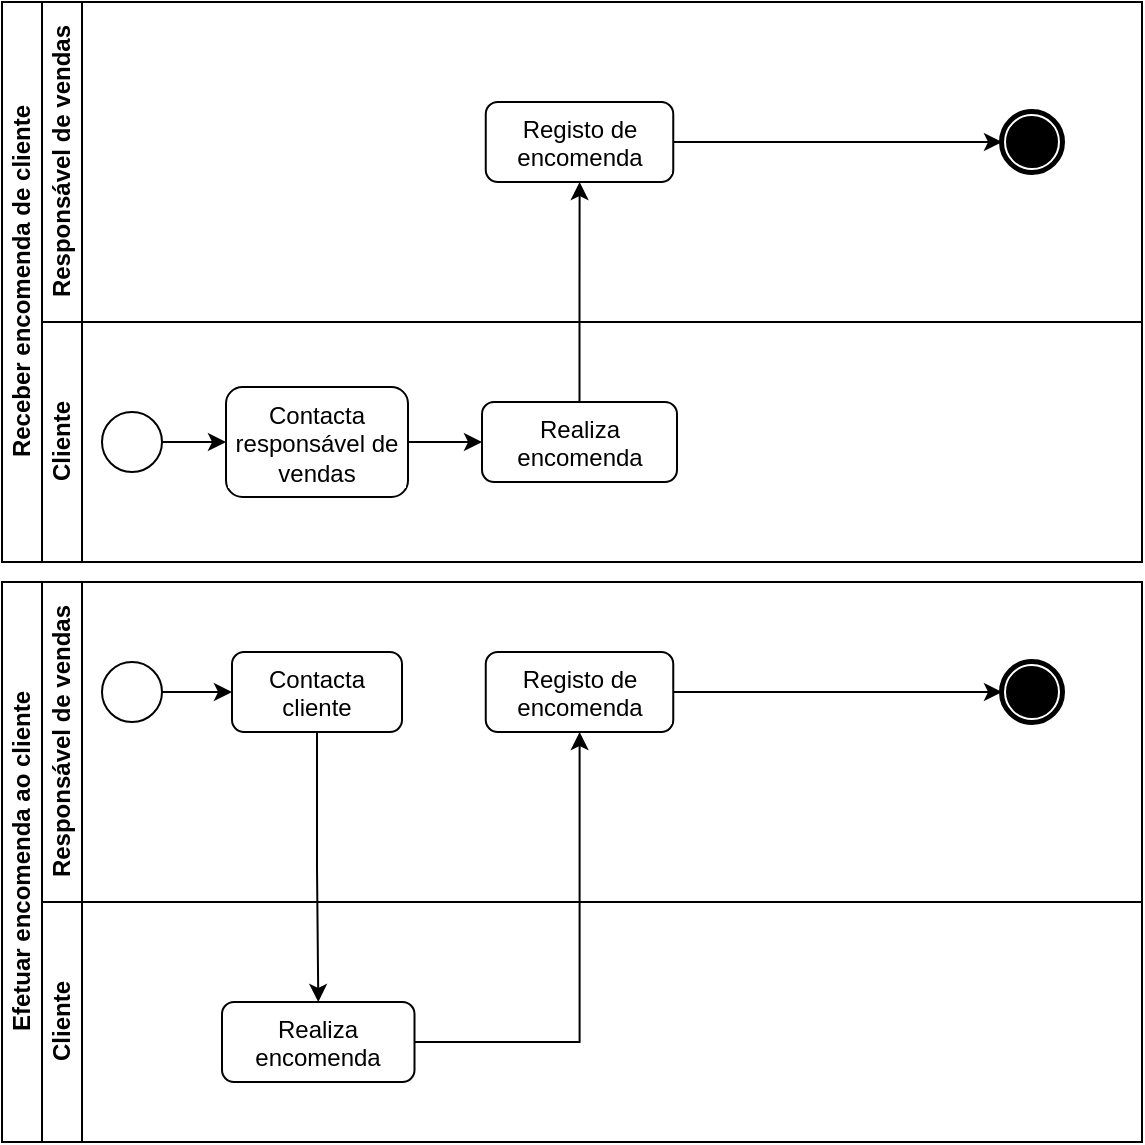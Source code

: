 <mxfile version="20.6.1" type="device" pages="4"><diagram id="prtHgNgQTEPvFCAcTncT" name="Encomenda"><mxGraphModel dx="989" dy="863" grid="0" gridSize="10" guides="1" tooltips="1" connect="1" arrows="1" fold="1" page="1" pageScale="1" pageWidth="827" pageHeight="1169" math="0" shadow="0"><root><mxCell id="0"/><mxCell id="1" parent="0"/><mxCell id="dNxyNK7c78bLwvsdeMH5-19" value="Receber encomenda de cliente" style="swimlane;html=1;childLayout=stackLayout;resizeParent=1;resizeParentMax=0;horizontal=0;startSize=20;horizontalStack=0;" parent="1" vertex="1"><mxGeometry x="120" y="10" width="570" height="280" as="geometry"/></mxCell><mxCell id="dNxyNK7c78bLwvsdeMH5-27" value="" style="edgeStyle=orthogonalEdgeStyle;rounded=0;orthogonalLoop=1;jettySize=auto;html=1;dashed=1;endArrow=none;endFill=0;" parent="dNxyNK7c78bLwvsdeMH5-19" edge="1"><mxGeometry relative="1" as="geometry"><mxPoint x="180" y="90" as="sourcePoint"/><mxPoint x="180" y="90" as="targetPoint"/></mxGeometry></mxCell><mxCell id="dNxyNK7c78bLwvsdeMH5-35" style="edgeStyle=orthogonalEdgeStyle;rounded=0;orthogonalLoop=1;jettySize=auto;html=1;endArrow=classic;endFill=1;" parent="dNxyNK7c78bLwvsdeMH5-19" edge="1"><mxGeometry relative="1" as="geometry"><mxPoint x="300" y="140" as="targetPoint"/></mxGeometry></mxCell><mxCell id="dNxyNK7c78bLwvsdeMH5-38" style="edgeStyle=orthogonalEdgeStyle;rounded=0;orthogonalLoop=1;jettySize=auto;html=1;endArrow=classic;endFill=1;" parent="dNxyNK7c78bLwvsdeMH5-19" edge="1"><mxGeometry relative="1" as="geometry"><Array as="points"><mxPoint x="180" y="220"/><mxPoint x="400" y="220"/></Array><mxPoint x="180" y="90" as="sourcePoint"/></mxGeometry></mxCell><mxCell id="dNxyNK7c78bLwvsdeMH5-21" value="Responsável de vendas" style="swimlane;html=1;startSize=20;horizontal=0;" parent="dNxyNK7c78bLwvsdeMH5-19" vertex="1"><mxGeometry x="20" width="550" height="160" as="geometry"/></mxCell><mxCell id="dNxyNK7c78bLwvsdeMH5-29" value="" style="edgeStyle=orthogonalEdgeStyle;rounded=0;orthogonalLoop=1;jettySize=auto;html=1;endArrow=classic;endFill=1;" parent="dNxyNK7c78bLwvsdeMH5-21" edge="1"><mxGeometry relative="1" as="geometry"><mxPoint x="200" y="60" as="sourcePoint"/></mxGeometry></mxCell><mxCell id="QPkbypkFBV1OJrJZy_Nn-9" style="edgeStyle=orthogonalEdgeStyle;rounded=0;orthogonalLoop=1;jettySize=auto;html=1;" parent="dNxyNK7c78bLwvsdeMH5-21" source="jQcSZtoG0VQCKGa-GyTK-9" target="QPkbypkFBV1OJrJZy_Nn-8" edge="1"><mxGeometry relative="1" as="geometry"/></mxCell><mxCell id="jQcSZtoG0VQCKGa-GyTK-9" value="Registo de encomenda" style="rounded=1;whiteSpace=wrap;html=1;verticalAlign=top;labelBackgroundColor=#ffffff;" parent="dNxyNK7c78bLwvsdeMH5-21" vertex="1"><mxGeometry x="221.88" y="50" width="93.75" height="40" as="geometry"/></mxCell><mxCell id="QPkbypkFBV1OJrJZy_Nn-8" value="" style="points=[[0.145,0.145,0],[0.5,0,0],[0.855,0.145,0],[1,0.5,0],[0.855,0.855,0],[0.5,1,0],[0.145,0.855,0],[0,0.5,0]];shape=mxgraph.bpmn.event;html=1;verticalLabelPosition=bottom;labelBackgroundColor=#ffffff;verticalAlign=top;align=center;perimeter=ellipsePerimeter;outlineConnect=0;aspect=fixed;outline=end;symbol=terminate;" parent="dNxyNK7c78bLwvsdeMH5-21" vertex="1"><mxGeometry x="480" y="55" width="30" height="30" as="geometry"/></mxCell><mxCell id="dNxyNK7c78bLwvsdeMH5-22" value="Cliente" style="swimlane;html=1;startSize=20;horizontal=0;" parent="dNxyNK7c78bLwvsdeMH5-19" vertex="1"><mxGeometry x="20" y="160" width="550" height="120" as="geometry"><mxRectangle x="20" y="160" width="550" height="26" as="alternateBounds"/></mxGeometry></mxCell><mxCell id="dNxyNK7c78bLwvsdeMH5-37" value="" style="edgeStyle=orthogonalEdgeStyle;rounded=0;orthogonalLoop=1;jettySize=auto;html=1;endArrow=classic;endFill=1;" parent="dNxyNK7c78bLwvsdeMH5-22" edge="1"><mxGeometry relative="1" as="geometry"><mxPoint x="320" y="50" as="sourcePoint"/></mxGeometry></mxCell><mxCell id="jQcSZtoG0VQCKGa-GyTK-16" value="" style="edgeStyle=orthogonalEdgeStyle;rounded=0;orthogonalLoop=1;jettySize=auto;html=1;" parent="dNxyNK7c78bLwvsdeMH5-22" source="jQcSZtoG0VQCKGa-GyTK-14" target="jQcSZtoG0VQCKGa-GyTK-15" edge="1"><mxGeometry relative="1" as="geometry"/></mxCell><mxCell id="jQcSZtoG0VQCKGa-GyTK-14" value="" style="points=[[0.145,0.145,0],[0.5,0,0],[0.855,0.145,0],[1,0.5,0],[0.855,0.855,0],[0.5,1,0],[0.145,0.855,0],[0,0.5,0]];shape=mxgraph.bpmn.event;html=1;verticalLabelPosition=bottom;labelBackgroundColor=#ffffff;verticalAlign=top;align=center;perimeter=ellipsePerimeter;outlineConnect=0;aspect=fixed;outline=standard;symbol=general;" parent="dNxyNK7c78bLwvsdeMH5-22" vertex="1"><mxGeometry x="30" y="45" width="30" height="30" as="geometry"/></mxCell><mxCell id="jQcSZtoG0VQCKGa-GyTK-15" value="Contacta responsável de vendas" style="rounded=1;whiteSpace=wrap;html=1;verticalAlign=top;labelBackgroundColor=#ffffff;" parent="dNxyNK7c78bLwvsdeMH5-22" vertex="1"><mxGeometry x="92" y="32.5" width="91" height="55" as="geometry"/></mxCell><mxCell id="QPkbypkFBV1OJrJZy_Nn-2" value="Realiza&lt;br&gt;encomenda" style="whiteSpace=wrap;html=1;verticalAlign=top;rounded=1;labelBackgroundColor=#ffffff;" parent="dNxyNK7c78bLwvsdeMH5-22" vertex="1"><mxGeometry x="220" y="40" width="97.5" height="40" as="geometry"/></mxCell><mxCell id="QPkbypkFBV1OJrJZy_Nn-3" value="" style="edgeStyle=orthogonalEdgeStyle;rounded=0;orthogonalLoop=1;jettySize=auto;html=1;" parent="dNxyNK7c78bLwvsdeMH5-22" source="jQcSZtoG0VQCKGa-GyTK-15" target="QPkbypkFBV1OJrJZy_Nn-2" edge="1"><mxGeometry relative="1" as="geometry"/></mxCell><mxCell id="QPkbypkFBV1OJrJZy_Nn-5" style="edgeStyle=orthogonalEdgeStyle;rounded=0;orthogonalLoop=1;jettySize=auto;html=1;" parent="dNxyNK7c78bLwvsdeMH5-19" source="QPkbypkFBV1OJrJZy_Nn-2" target="jQcSZtoG0VQCKGa-GyTK-9" edge="1"><mxGeometry relative="1" as="geometry"/></mxCell><mxCell id="QPkbypkFBV1OJrJZy_Nn-10" value="Efetuar encomenda ao cliente" style="swimlane;html=1;childLayout=stackLayout;resizeParent=1;resizeParentMax=0;horizontal=0;startSize=20;horizontalStack=0;" parent="1" vertex="1"><mxGeometry x="120" y="300" width="570" height="280" as="geometry"/></mxCell><mxCell id="QPkbypkFBV1OJrJZy_Nn-11" value="" style="edgeStyle=orthogonalEdgeStyle;rounded=0;orthogonalLoop=1;jettySize=auto;html=1;dashed=1;endArrow=none;endFill=0;" parent="QPkbypkFBV1OJrJZy_Nn-10" edge="1"><mxGeometry relative="1" as="geometry"><mxPoint x="180" y="90" as="sourcePoint"/><mxPoint x="180" y="90" as="targetPoint"/></mxGeometry></mxCell><mxCell id="QPkbypkFBV1OJrJZy_Nn-12" style="edgeStyle=orthogonalEdgeStyle;rounded=0;orthogonalLoop=1;jettySize=auto;html=1;endArrow=classic;endFill=1;" parent="QPkbypkFBV1OJrJZy_Nn-10" edge="1"><mxGeometry relative="1" as="geometry"><mxPoint x="300" y="140" as="targetPoint"/></mxGeometry></mxCell><mxCell id="QPkbypkFBV1OJrJZy_Nn-13" style="edgeStyle=orthogonalEdgeStyle;rounded=0;orthogonalLoop=1;jettySize=auto;html=1;endArrow=classic;endFill=1;" parent="QPkbypkFBV1OJrJZy_Nn-10" edge="1"><mxGeometry relative="1" as="geometry"><Array as="points"><mxPoint x="180" y="220"/><mxPoint x="400" y="220"/></Array><mxPoint x="180" y="90" as="sourcePoint"/></mxGeometry></mxCell><mxCell id="QPkbypkFBV1OJrJZy_Nn-14" value="Responsável de vendas" style="swimlane;html=1;startSize=20;horizontal=0;" parent="QPkbypkFBV1OJrJZy_Nn-10" vertex="1"><mxGeometry x="20" width="550" height="160" as="geometry"/></mxCell><mxCell id="QPkbypkFBV1OJrJZy_Nn-15" value="" style="edgeStyle=orthogonalEdgeStyle;rounded=0;orthogonalLoop=1;jettySize=auto;html=1;endArrow=classic;endFill=1;" parent="QPkbypkFBV1OJrJZy_Nn-14" edge="1"><mxGeometry relative="1" as="geometry"><mxPoint x="200" y="60" as="sourcePoint"/></mxGeometry></mxCell><mxCell id="QPkbypkFBV1OJrJZy_Nn-16" style="edgeStyle=orthogonalEdgeStyle;rounded=0;orthogonalLoop=1;jettySize=auto;html=1;" parent="QPkbypkFBV1OJrJZy_Nn-14" source="QPkbypkFBV1OJrJZy_Nn-17" target="QPkbypkFBV1OJrJZy_Nn-18" edge="1"><mxGeometry relative="1" as="geometry"/></mxCell><mxCell id="QPkbypkFBV1OJrJZy_Nn-17" value="Registo de encomenda" style="rounded=1;whiteSpace=wrap;html=1;verticalAlign=top;labelBackgroundColor=#ffffff;" parent="QPkbypkFBV1OJrJZy_Nn-14" vertex="1"><mxGeometry x="221.88" y="35" width="93.75" height="40" as="geometry"/></mxCell><mxCell id="QPkbypkFBV1OJrJZy_Nn-18" value="" style="points=[[0.145,0.145,0],[0.5,0,0],[0.855,0.145,0],[1,0.5,0],[0.855,0.855,0],[0.5,1,0],[0.145,0.855,0],[0,0.5,0]];shape=mxgraph.bpmn.event;html=1;verticalLabelPosition=bottom;labelBackgroundColor=#ffffff;verticalAlign=top;align=center;perimeter=ellipsePerimeter;outlineConnect=0;aspect=fixed;outline=end;symbol=terminate;" parent="QPkbypkFBV1OJrJZy_Nn-14" vertex="1"><mxGeometry x="480" y="40" width="30" height="30" as="geometry"/></mxCell><mxCell id="QPkbypkFBV1OJrJZy_Nn-22" value="" style="points=[[0.145,0.145,0],[0.5,0,0],[0.855,0.145,0],[1,0.5,0],[0.855,0.855,0],[0.5,1,0],[0.145,0.855,0],[0,0.5,0]];shape=mxgraph.bpmn.event;html=1;verticalLabelPosition=bottom;labelBackgroundColor=#ffffff;verticalAlign=top;align=center;perimeter=ellipsePerimeter;outlineConnect=0;aspect=fixed;outline=standard;symbol=general;" parent="QPkbypkFBV1OJrJZy_Nn-14" vertex="1"><mxGeometry x="30" y="40" width="30" height="30" as="geometry"/></mxCell><mxCell id="QPkbypkFBV1OJrJZy_Nn-23" value="Contacta cliente" style="rounded=1;whiteSpace=wrap;html=1;verticalAlign=top;labelBackgroundColor=#ffffff;" parent="QPkbypkFBV1OJrJZy_Nn-14" vertex="1"><mxGeometry x="95" y="35" width="85" height="40" as="geometry"/></mxCell><mxCell id="QPkbypkFBV1OJrJZy_Nn-21" value="" style="edgeStyle=orthogonalEdgeStyle;rounded=0;orthogonalLoop=1;jettySize=auto;html=1;" parent="QPkbypkFBV1OJrJZy_Nn-14" source="QPkbypkFBV1OJrJZy_Nn-22" target="QPkbypkFBV1OJrJZy_Nn-23" edge="1"><mxGeometry relative="1" as="geometry"/></mxCell><mxCell id="QPkbypkFBV1OJrJZy_Nn-19" value="Cliente" style="swimlane;html=1;startSize=20;horizontal=0;" parent="QPkbypkFBV1OJrJZy_Nn-10" vertex="1"><mxGeometry x="20" y="160" width="550" height="120" as="geometry"/></mxCell><mxCell id="QPkbypkFBV1OJrJZy_Nn-20" value="" style="edgeStyle=orthogonalEdgeStyle;rounded=0;orthogonalLoop=1;jettySize=auto;html=1;endArrow=classic;endFill=1;" parent="QPkbypkFBV1OJrJZy_Nn-19" edge="1"><mxGeometry relative="1" as="geometry"><mxPoint x="320" y="50" as="sourcePoint"/></mxGeometry></mxCell><mxCell id="QPkbypkFBV1OJrJZy_Nn-24" value="Realiza&lt;br&gt;encomenda" style="whiteSpace=wrap;html=1;verticalAlign=top;rounded=1;labelBackgroundColor=#ffffff;" parent="QPkbypkFBV1OJrJZy_Nn-19" vertex="1"><mxGeometry x="90" y="50" width="96.25" height="40" as="geometry"/></mxCell><mxCell id="QPkbypkFBV1OJrJZy_Nn-26" style="edgeStyle=orthogonalEdgeStyle;rounded=0;orthogonalLoop=1;jettySize=auto;html=1;" parent="QPkbypkFBV1OJrJZy_Nn-10" source="QPkbypkFBV1OJrJZy_Nn-24" target="QPkbypkFBV1OJrJZy_Nn-17" edge="1"><mxGeometry relative="1" as="geometry"/></mxCell><mxCell id="QPkbypkFBV1OJrJZy_Nn-25" value="" style="edgeStyle=orthogonalEdgeStyle;rounded=0;orthogonalLoop=1;jettySize=auto;html=1;" parent="QPkbypkFBV1OJrJZy_Nn-10" source="QPkbypkFBV1OJrJZy_Nn-23" target="QPkbypkFBV1OJrJZy_Nn-24" edge="1"><mxGeometry relative="1" as="geometry"/></mxCell></root></mxGraphModel></diagram><diagram id="d-BW52zrwk_CyAHtJiAU" name="Pagamento"><mxGraphModel dx="989" dy="863" grid="0" gridSize="10" guides="1" tooltips="1" connect="1" arrows="1" fold="1" page="1" pageScale="1" pageWidth="827" pageHeight="1169" math="0" shadow="0"><root><mxCell id="0"/><mxCell id="1" parent="0"/><mxCell id="eBTcU41sorXh6YtexqLI-1" value="Pagamento da encomenda" style="swimlane;html=1;childLayout=stackLayout;resizeParent=1;resizeParentMax=0;horizontal=0;startSize=20;horizontalStack=0;" parent="1" vertex="1"><mxGeometry x="100" y="60" width="570" height="280" as="geometry"/></mxCell><mxCell id="eBTcU41sorXh6YtexqLI-2" value="" style="edgeStyle=orthogonalEdgeStyle;rounded=0;orthogonalLoop=1;jettySize=auto;html=1;dashed=1;endArrow=none;endFill=0;" parent="eBTcU41sorXh6YtexqLI-1" edge="1"><mxGeometry relative="1" as="geometry"><mxPoint x="180" y="90" as="sourcePoint"/><mxPoint x="180" y="90" as="targetPoint"/></mxGeometry></mxCell><mxCell id="eBTcU41sorXh6YtexqLI-3" style="edgeStyle=orthogonalEdgeStyle;rounded=0;orthogonalLoop=1;jettySize=auto;html=1;endArrow=classic;endFill=1;" parent="eBTcU41sorXh6YtexqLI-1" edge="1"><mxGeometry relative="1" as="geometry"><mxPoint x="300" y="140" as="targetPoint"/></mxGeometry></mxCell><mxCell id="eBTcU41sorXh6YtexqLI-4" style="edgeStyle=orthogonalEdgeStyle;rounded=0;orthogonalLoop=1;jettySize=auto;html=1;endArrow=classic;endFill=1;" parent="eBTcU41sorXh6YtexqLI-1" edge="1"><mxGeometry relative="1" as="geometry"><Array as="points"><mxPoint x="180" y="220"/><mxPoint x="400" y="220"/></Array><mxPoint x="180" y="90" as="sourcePoint"/></mxGeometry></mxCell><mxCell id="eBTcU41sorXh6YtexqLI-5" value="Responsável de vendas" style="swimlane;html=1;startSize=20;horizontal=0;" parent="eBTcU41sorXh6YtexqLI-1" vertex="1"><mxGeometry x="20" width="550" height="160" as="geometry"/></mxCell><mxCell id="eBTcU41sorXh6YtexqLI-6" value="" style="edgeStyle=orthogonalEdgeStyle;rounded=0;orthogonalLoop=1;jettySize=auto;html=1;endArrow=classic;endFill=1;" parent="eBTcU41sorXh6YtexqLI-5" edge="1"><mxGeometry relative="1" as="geometry"><mxPoint x="200" y="60" as="sourcePoint"/></mxGeometry></mxCell><mxCell id="eBTcU41sorXh6YtexqLI-8" value="Regista pagamento" style="rounded=1;whiteSpace=wrap;html=1;verticalAlign=top;labelBackgroundColor=#ffffff;" parent="eBTcU41sorXh6YtexqLI-5" vertex="1"><mxGeometry x="221.88" y="50" width="93.75" height="40" as="geometry"/></mxCell><mxCell id="eBTcU41sorXh6YtexqLI-9" value="" style="points=[[0.145,0.145,0],[0.5,0,0],[0.855,0.145,0],[1,0.5,0],[0.855,0.855,0],[0.5,1,0],[0.145,0.855,0],[0,0.5,0]];shape=mxgraph.bpmn.event;html=1;verticalLabelPosition=bottom;labelBackgroundColor=#ffffff;verticalAlign=top;align=center;perimeter=ellipsePerimeter;outlineConnect=0;aspect=fixed;outline=end;symbol=terminate;" parent="eBTcU41sorXh6YtexqLI-5" vertex="1"><mxGeometry x="480" y="55" width="30" height="30" as="geometry"/></mxCell><mxCell id="OiMQ0ruZ9SNspKsu7AdL-2" style="edgeStyle=orthogonalEdgeStyle;rounded=0;orthogonalLoop=1;jettySize=auto;html=1;" parent="eBTcU41sorXh6YtexqLI-5" source="eBTcU41sorXh6YtexqLI-8" target="eBTcU41sorXh6YtexqLI-9" edge="1"><mxGeometry relative="1" as="geometry"><mxPoint x="400" y="160" as="targetPoint"/></mxGeometry></mxCell><mxCell id="eBTcU41sorXh6YtexqLI-10" value="Cliente" style="swimlane;html=1;startSize=20;horizontal=0;" parent="eBTcU41sorXh6YtexqLI-1" vertex="1"><mxGeometry x="20" y="160" width="550" height="120" as="geometry"/></mxCell><mxCell id="eBTcU41sorXh6YtexqLI-11" value="" style="edgeStyle=orthogonalEdgeStyle;rounded=0;orthogonalLoop=1;jettySize=auto;html=1;endArrow=classic;endFill=1;" parent="eBTcU41sorXh6YtexqLI-10" edge="1"><mxGeometry relative="1" as="geometry"><mxPoint x="320" y="50" as="sourcePoint"/></mxGeometry></mxCell><mxCell id="eBTcU41sorXh6YtexqLI-12" value="" style="edgeStyle=orthogonalEdgeStyle;rounded=0;orthogonalLoop=1;jettySize=auto;html=1;" parent="eBTcU41sorXh6YtexqLI-10" source="eBTcU41sorXh6YtexqLI-13" target="eBTcU41sorXh6YtexqLI-14" edge="1"><mxGeometry relative="1" as="geometry"/></mxCell><mxCell id="eBTcU41sorXh6YtexqLI-13" value="" style="points=[[0.145,0.145,0],[0.5,0,0],[0.855,0.145,0],[1,0.5,0],[0.855,0.855,0],[0.5,1,0],[0.145,0.855,0],[0,0.5,0]];shape=mxgraph.bpmn.event;html=1;verticalLabelPosition=bottom;labelBackgroundColor=#ffffff;verticalAlign=top;align=center;perimeter=ellipsePerimeter;outlineConnect=0;aspect=fixed;outline=standard;symbol=general;" parent="eBTcU41sorXh6YtexqLI-10" vertex="1"><mxGeometry x="30" y="45" width="30" height="30" as="geometry"/></mxCell><mxCell id="eBTcU41sorXh6YtexqLI-14" value="Realiza pagamento" style="rounded=1;whiteSpace=wrap;html=1;verticalAlign=top;labelBackgroundColor=#ffffff;" parent="eBTcU41sorXh6YtexqLI-10" vertex="1"><mxGeometry x="95" y="40" width="85" height="40" as="geometry"/></mxCell><mxCell id="OiMQ0ruZ9SNspKsu7AdL-1" style="edgeStyle=orthogonalEdgeStyle;rounded=0;orthogonalLoop=1;jettySize=auto;html=1;" parent="eBTcU41sorXh6YtexqLI-1" source="eBTcU41sorXh6YtexqLI-14" target="eBTcU41sorXh6YtexqLI-8" edge="1"><mxGeometry relative="1" as="geometry"/></mxCell></root></mxGraphModel></diagram><diagram id="e7WQ49J3M4YgBB8D_VB8" name="Envio"><mxGraphModel dx="989" dy="863" grid="0" gridSize="10" guides="1" tooltips="1" connect="1" arrows="1" fold="1" page="1" pageScale="1" pageWidth="827" pageHeight="1169" math="0" shadow="0"><root><mxCell id="0"/><mxCell id="1" parent="0"/><mxCell id="b9BTjIUpl70QoIJLo-GE-1" value="Envio da encomenda" style="swimlane;html=1;childLayout=stackLayout;resizeParent=1;resizeParentMax=0;horizontal=0;startSize=20;horizontalStack=0;" parent="1" vertex="1"><mxGeometry x="36" y="33" width="777" height="417" as="geometry"/></mxCell><mxCell id="b9BTjIUpl70QoIJLo-GE-3" style="edgeStyle=orthogonalEdgeStyle;rounded=0;orthogonalLoop=1;jettySize=auto;html=1;endArrow=classic;endFill=1;" parent="b9BTjIUpl70QoIJLo-GE-1" edge="1"><mxGeometry relative="1" as="geometry"><mxPoint x="300" y="140" as="targetPoint"/></mxGeometry></mxCell><mxCell id="b9BTjIUpl70QoIJLo-GE-4" style="edgeStyle=orthogonalEdgeStyle;rounded=0;orthogonalLoop=1;jettySize=auto;html=1;endArrow=classic;endFill=1;" parent="b9BTjIUpl70QoIJLo-GE-1" edge="1"><mxGeometry relative="1" as="geometry"><Array as="points"><mxPoint x="180" y="220"/><mxPoint x="400" y="220"/></Array><mxPoint x="180" y="90" as="sourcePoint"/></mxGeometry></mxCell><mxCell id="b9BTjIUpl70QoIJLo-GE-2" value="" style="edgeStyle=orthogonalEdgeStyle;rounded=0;orthogonalLoop=1;jettySize=auto;html=1;dashed=1;endArrow=none;endFill=0;" parent="b9BTjIUpl70QoIJLo-GE-1" edge="1"><mxGeometry relative="1" as="geometry"><mxPoint x="222" y="88.25" as="sourcePoint"/><mxPoint x="222" y="88.25" as="targetPoint"/></mxGeometry></mxCell><mxCell id="b9BTjIUpl70QoIJLo-GE-5" value="Responsável de vendas" style="swimlane;html=1;startSize=20;horizontal=0;" parent="b9BTjIUpl70QoIJLo-GE-1" vertex="1"><mxGeometry x="20" width="757" height="188" as="geometry"/></mxCell><mxCell id="b9BTjIUpl70QoIJLo-GE-6" value="" style="edgeStyle=orthogonalEdgeStyle;rounded=0;orthogonalLoop=1;jettySize=auto;html=1;endArrow=classic;endFill=1;" parent="b9BTjIUpl70QoIJLo-GE-5" edge="1"><mxGeometry relative="1" as="geometry"><mxPoint x="200" y="60" as="sourcePoint"/></mxGeometry></mxCell><mxCell id="tFDobu5jFCyrruLnfDsz-2" style="edgeStyle=orthogonalEdgeStyle;rounded=0;orthogonalLoop=1;jettySize=auto;html=1;" edge="1" parent="b9BTjIUpl70QoIJLo-GE-5" source="b9BTjIUpl70QoIJLo-GE-13" target="tFDobu5jFCyrruLnfDsz-1"><mxGeometry relative="1" as="geometry"/></mxCell><mxCell id="b9BTjIUpl70QoIJLo-GE-13" value="" style="points=[[0.145,0.145,0],[0.5,0,0],[0.855,0.145,0],[1,0.5,0],[0.855,0.855,0],[0.5,1,0],[0.145,0.855,0],[0,0.5,0]];shape=mxgraph.bpmn.event;html=1;verticalLabelPosition=bottom;labelBackgroundColor=#ffffff;verticalAlign=top;align=center;perimeter=ellipsePerimeter;outlineConnect=0;aspect=fixed;outline=standard;symbol=general;" parent="b9BTjIUpl70QoIJLo-GE-5" vertex="1"><mxGeometry x="30" y="45" width="30" height="30" as="geometry"/></mxCell><mxCell id="b9BTjIUpl70QoIJLo-GE-14" value="Empacotar encomenda" style="rounded=1;whiteSpace=wrap;html=1;verticalAlign=top;labelBackgroundColor=#ffffff;" parent="b9BTjIUpl70QoIJLo-GE-5" vertex="1"><mxGeometry x="438" y="40" width="85" height="40" as="geometry"/></mxCell><mxCell id="b9BTjIUpl70QoIJLo-GE-29" value="" style="edgeStyle=orthogonalEdgeStyle;rounded=0;orthogonalLoop=1;jettySize=auto;html=1;" parent="b9BTjIUpl70QoIJLo-GE-5" source="b9BTjIUpl70QoIJLo-GE-27" target="b9BTjIUpl70QoIJLo-GE-30" edge="1"><mxGeometry relative="1" as="geometry"><mxPoint x="614" y="67" as="targetPoint"/></mxGeometry></mxCell><mxCell id="b9BTjIUpl70QoIJLo-GE-27" value="Entregar&amp;nbsp;à transportadora" style="rounded=1;whiteSpace=wrap;html=1;verticalAlign=top;labelBackgroundColor=#ffffff;" parent="b9BTjIUpl70QoIJLo-GE-5" vertex="1"><mxGeometry x="588" y="40" width="85" height="40" as="geometry"/></mxCell><mxCell id="b9BTjIUpl70QoIJLo-GE-26" value="" style="edgeStyle=orthogonalEdgeStyle;rounded=0;orthogonalLoop=1;jettySize=auto;html=1;" parent="b9BTjIUpl70QoIJLo-GE-5" source="b9BTjIUpl70QoIJLo-GE-14" target="b9BTjIUpl70QoIJLo-GE-27" edge="1"><mxGeometry relative="1" as="geometry"><mxPoint x="398.5" y="65.75" as="targetPoint"/></mxGeometry></mxCell><mxCell id="b9BTjIUpl70QoIJLo-GE-30" value="Alterar estado da encomenda (SHIPPED)" style="rounded=1;whiteSpace=wrap;html=1;verticalAlign=top;labelBackgroundColor=#ffffff;" parent="b9BTjIUpl70QoIJLo-GE-5" vertex="1"><mxGeometry x="575.5" y="115" width="110" height="60" as="geometry"/></mxCell><mxCell id="q51dZO_W3QpwPdn9Uzgo-1" style="edgeStyle=orthogonalEdgeStyle;rounded=0;orthogonalLoop=1;jettySize=auto;html=1;" edge="1" parent="b9BTjIUpl70QoIJLo-GE-5" source="tFDobu5jFCyrruLnfDsz-1" target="q51dZO_W3QpwPdn9Uzgo-2"><mxGeometry relative="1" as="geometry"><mxPoint x="276" y="60" as="targetPoint"/></mxGeometry></mxCell><mxCell id="tFDobu5jFCyrruLnfDsz-1" value="Verificar existência de stock no armazém mais próximo" style="rounded=1;whiteSpace=wrap;html=1;verticalAlign=top;labelBackgroundColor=#ffffff;" vertex="1" parent="b9BTjIUpl70QoIJLo-GE-5"><mxGeometry x="95" y="31.75" width="137" height="56.5" as="geometry"/></mxCell><mxCell id="q51dZO_W3QpwPdn9Uzgo-4" value="Stock disponível" style="edgeStyle=orthogonalEdgeStyle;rounded=0;orthogonalLoop=1;jettySize=auto;html=1;" edge="1" parent="b9BTjIUpl70QoIJLo-GE-5" source="q51dZO_W3QpwPdn9Uzgo-2" target="b9BTjIUpl70QoIJLo-GE-14"><mxGeometry relative="1" as="geometry"/></mxCell><mxCell id="q51dZO_W3QpwPdn9Uzgo-7" value="Falta de stock" style="edgeStyle=orthogonalEdgeStyle;rounded=0;orthogonalLoop=1;jettySize=auto;html=1;" edge="1" parent="b9BTjIUpl70QoIJLo-GE-5" source="q51dZO_W3QpwPdn9Uzgo-2" target="q51dZO_W3QpwPdn9Uzgo-6"><mxGeometry relative="1" as="geometry"/></mxCell><mxCell id="q51dZO_W3QpwPdn9Uzgo-2" value="" style="points=[[0.25,0.25,0],[0.5,0,0],[0.75,0.25,0],[1,0.5,0],[0.75,0.75,0],[0.5,1,0],[0.25,0.75,0],[0,0.5,0]];shape=mxgraph.bpmn.gateway2;html=1;verticalLabelPosition=bottom;labelBackgroundColor=#ffffff;verticalAlign=top;align=center;perimeter=rhombusPerimeter;outlineConnect=0;outline=none;symbol=none;gwType=exclusive;" vertex="1" parent="b9BTjIUpl70QoIJLo-GE-5"><mxGeometry x="265" y="42.5" width="35" height="35" as="geometry"/></mxCell><mxCell id="q51dZO_W3QpwPdn9Uzgo-6" value="Solicitar produtos a outros armazéns" style="rounded=1;whiteSpace=wrap;html=1;verticalAlign=top;labelBackgroundColor=#ffffff;" vertex="1" parent="b9BTjIUpl70QoIJLo-GE-5"><mxGeometry x="206" y="124" width="153" height="42" as="geometry"/></mxCell><mxCell id="b9BTjIUpl70QoIJLo-GE-31" style="edgeStyle=orthogonalEdgeStyle;rounded=0;orthogonalLoop=1;jettySize=auto;html=1;" parent="b9BTjIUpl70QoIJLo-GE-1" source="b9BTjIUpl70QoIJLo-GE-30" target="b9BTjIUpl70QoIJLo-GE-32" edge="1"><mxGeometry relative="1" as="geometry"><mxPoint x="435" y="180" as="targetPoint"/><Array as="points"><mxPoint x="651" y="249"/><mxPoint x="651" y="249"/></Array></mxGeometry></mxCell><mxCell id="DbAmNADWj8VeYmNgdrTk-4" value="" style="edgeStyle=orthogonalEdgeStyle;rounded=0;orthogonalLoop=1;jettySize=auto;html=1;" edge="1" parent="b9BTjIUpl70QoIJLo-GE-1" source="q51dZO_W3QpwPdn9Uzgo-6" target="DbAmNADWj8VeYmNgdrTk-3"><mxGeometry relative="1" as="geometry"/></mxCell><mxCell id="b9BTjIUpl70QoIJLo-GE-10" value="Cliente" style="swimlane;html=1;startSize=20;horizontal=0;" parent="b9BTjIUpl70QoIJLo-GE-1" vertex="1"><mxGeometry x="20" y="188" width="757" height="229" as="geometry"/></mxCell><mxCell id="b9BTjIUpl70QoIJLo-GE-11" value="" style="edgeStyle=orthogonalEdgeStyle;rounded=0;orthogonalLoop=1;jettySize=auto;html=1;endArrow=classic;endFill=1;" parent="b9BTjIUpl70QoIJLo-GE-10" edge="1"><mxGeometry relative="1" as="geometry"><mxPoint x="320" y="50" as="sourcePoint"/></mxGeometry></mxCell><mxCell id="b9BTjIUpl70QoIJLo-GE-9" value="" style="points=[[0.145,0.145,0],[0.5,0,0],[0.855,0.145,0],[1,0.5,0],[0.855,0.855,0],[0.5,1,0],[0.145,0.855,0],[0,0.5,0]];shape=mxgraph.bpmn.event;html=1;verticalLabelPosition=bottom;labelBackgroundColor=#ffffff;verticalAlign=top;align=center;perimeter=ellipsePerimeter;outlineConnect=0;aspect=fixed;outline=end;symbol=terminate;" parent="b9BTjIUpl70QoIJLo-GE-10" vertex="1"><mxGeometry x="710" y="93" width="30" height="30" as="geometry"/></mxCell><mxCell id="b9BTjIUpl70QoIJLo-GE-33" style="edgeStyle=orthogonalEdgeStyle;rounded=0;orthogonalLoop=1;jettySize=auto;html=1;" parent="b9BTjIUpl70QoIJLo-GE-10" source="b9BTjIUpl70QoIJLo-GE-32" target="b9BTjIUpl70QoIJLo-GE-9" edge="1"><mxGeometry relative="1" as="geometry"/></mxCell><mxCell id="b9BTjIUpl70QoIJLo-GE-32" value="Notificar cliente do envio" style="rounded=1;whiteSpace=wrap;html=1;verticalAlign=top;labelBackgroundColor=#ffffff;" parent="b9BTjIUpl70QoIJLo-GE-10" vertex="1"><mxGeometry x="568" y="89" width="115" height="42" as="geometry"/></mxCell><mxCell id="DbAmNADWj8VeYmNgdrTk-3" value="Notificar cliente de possível atraso na encomenda" style="rounded=1;whiteSpace=wrap;html=1;verticalAlign=top;labelBackgroundColor=#ffffff;" vertex="1" parent="b9BTjIUpl70QoIJLo-GE-10"><mxGeometry x="206" y="69" width="153" height="42" as="geometry"/></mxCell><mxCell id="DbAmNADWj8VeYmNgdrTk-1" style="edgeStyle=orthogonalEdgeStyle;rounded=0;orthogonalLoop=1;jettySize=auto;html=1;" edge="1" parent="b9BTjIUpl70QoIJLo-GE-1" source="DbAmNADWj8VeYmNgdrTk-3" target="b9BTjIUpl70QoIJLo-GE-14"><mxGeometry relative="1" as="geometry"/></mxCell></root></mxGraphModel></diagram><diagram id="VwDd6vSD2j7k3rvTK7V-" name="Cancelamento"><mxGraphModel dx="989" dy="863" grid="0" gridSize="10" guides="1" tooltips="1" connect="1" arrows="1" fold="1" page="1" pageScale="1" pageWidth="827" pageHeight="1169" math="0" shadow="0"><root><mxCell id="0"/><mxCell id="1" parent="0"/><mxCell id="DItgrk7pjLOJ6BN-6uFI-20" value="Cancelamento da encomenda" style="swimlane;html=1;childLayout=stackLayout;resizeParent=1;resizeParentMax=0;horizontal=0;startSize=20;horizontalStack=0;" parent="1" vertex="1"><mxGeometry x="120" y="50" width="570" height="310" as="geometry"/></mxCell><mxCell id="DItgrk7pjLOJ6BN-6uFI-21" value="" style="edgeStyle=orthogonalEdgeStyle;rounded=0;orthogonalLoop=1;jettySize=auto;html=1;dashed=1;endArrow=none;endFill=0;" parent="DItgrk7pjLOJ6BN-6uFI-20" edge="1"><mxGeometry relative="1" as="geometry"><mxPoint x="180" y="90" as="sourcePoint"/><mxPoint x="180" y="90" as="targetPoint"/></mxGeometry></mxCell><mxCell id="DItgrk7pjLOJ6BN-6uFI-22" style="edgeStyle=orthogonalEdgeStyle;rounded=0;orthogonalLoop=1;jettySize=auto;html=1;endArrow=classic;endFill=1;" parent="DItgrk7pjLOJ6BN-6uFI-20" edge="1"><mxGeometry relative="1" as="geometry"><mxPoint x="300" y="140" as="targetPoint"/></mxGeometry></mxCell><mxCell id="DItgrk7pjLOJ6BN-6uFI-23" style="edgeStyle=orthogonalEdgeStyle;rounded=0;orthogonalLoop=1;jettySize=auto;html=1;endArrow=classic;endFill=1;" parent="DItgrk7pjLOJ6BN-6uFI-20" edge="1"><mxGeometry relative="1" as="geometry"><Array as="points"><mxPoint x="180" y="220"/><mxPoint x="400" y="220"/></Array><mxPoint x="180" y="90" as="sourcePoint"/></mxGeometry></mxCell><mxCell id="DItgrk7pjLOJ6BN-6uFI-24" value="Responsável de vendas" style="swimlane;html=1;startSize=20;horizontal=0;" parent="DItgrk7pjLOJ6BN-6uFI-20" vertex="1"><mxGeometry x="20" width="550" height="160" as="geometry"/></mxCell><mxCell id="DItgrk7pjLOJ6BN-6uFI-25" value="" style="edgeStyle=orthogonalEdgeStyle;rounded=0;orthogonalLoop=1;jettySize=auto;html=1;endArrow=classic;endFill=1;" parent="DItgrk7pjLOJ6BN-6uFI-24" edge="1"><mxGeometry relative="1" as="geometry"><mxPoint x="200" y="60" as="sourcePoint"/></mxGeometry></mxCell><mxCell id="DItgrk7pjLOJ6BN-6uFI-30" value="Regista cancelamento da encomenda" style="rounded=1;whiteSpace=wrap;html=1;verticalAlign=top;labelBackgroundColor=#ffffff;" parent="DItgrk7pjLOJ6BN-6uFI-24" vertex="1"><mxGeometry x="211.25" y="50" width="128.75" height="50" as="geometry"/></mxCell><mxCell id="DItgrk7pjLOJ6BN-6uFI-33" value="Cliente" style="swimlane;html=1;startSize=20;horizontal=0;" parent="DItgrk7pjLOJ6BN-6uFI-20" vertex="1"><mxGeometry x="20" y="160" width="550" height="150" as="geometry"/></mxCell><mxCell id="DItgrk7pjLOJ6BN-6uFI-34" value="" style="edgeStyle=orthogonalEdgeStyle;rounded=0;orthogonalLoop=1;jettySize=auto;html=1;endArrow=classic;endFill=1;" parent="DItgrk7pjLOJ6BN-6uFI-33" edge="1"><mxGeometry relative="1" as="geometry"><mxPoint x="320" y="50" as="sourcePoint"/></mxGeometry></mxCell><mxCell id="DItgrk7pjLOJ6BN-6uFI-35" value="" style="points=[[0.145,0.145,0],[0.5,0,0],[0.855,0.145,0],[1,0.5,0],[0.855,0.855,0],[0.5,1,0],[0.145,0.855,0],[0,0.5,0]];shape=mxgraph.bpmn.event;html=1;verticalLabelPosition=bottom;labelBackgroundColor=#ffffff;verticalAlign=top;align=center;perimeter=ellipsePerimeter;outlineConnect=0;aspect=fixed;outline=end;symbol=terminate;" parent="DItgrk7pjLOJ6BN-6uFI-33" vertex="1"><mxGeometry x="510" y="54.38" width="30" height="30" as="geometry"/></mxCell><mxCell id="DItgrk7pjLOJ6BN-6uFI-26" value="" style="points=[[0.145,0.145,0],[0.5,0,0],[0.855,0.145,0],[1,0.5,0],[0.855,0.855,0],[0.5,1,0],[0.145,0.855,0],[0,0.5,0]];shape=mxgraph.bpmn.event;html=1;verticalLabelPosition=bottom;labelBackgroundColor=#ffffff;verticalAlign=top;align=center;perimeter=ellipsePerimeter;outlineConnect=0;aspect=fixed;outline=standard;symbol=general;" parent="DItgrk7pjLOJ6BN-6uFI-33" vertex="1"><mxGeometry x="30" y="60" width="30" height="30" as="geometry"/></mxCell><mxCell id="DItgrk7pjLOJ6BN-6uFI-27" value="Contacta responsável de vendas" style="rounded=1;whiteSpace=wrap;html=1;verticalAlign=top;labelBackgroundColor=#ffffff;" parent="DItgrk7pjLOJ6BN-6uFI-33" vertex="1"><mxGeometry x="90" y="47.5" width="100" height="55" as="geometry"/></mxCell><mxCell id="DItgrk7pjLOJ6BN-6uFI-28" value="" style="edgeStyle=orthogonalEdgeStyle;rounded=0;orthogonalLoop=1;jettySize=auto;html=1;" parent="DItgrk7pjLOJ6BN-6uFI-33" source="DItgrk7pjLOJ6BN-6uFI-26" target="DItgrk7pjLOJ6BN-6uFI-27" edge="1"><mxGeometry relative="1" as="geometry"/></mxCell><mxCell id="DItgrk7pjLOJ6BN-6uFI-40" value="Solicita cancelamento da encomenda" style="whiteSpace=wrap;html=1;verticalAlign=top;rounded=1;labelBackgroundColor=#ffffff;" parent="DItgrk7pjLOJ6BN-6uFI-33" vertex="1"><mxGeometry x="220" y="46.25" width="110" height="57.5" as="geometry"/></mxCell><mxCell id="DItgrk7pjLOJ6BN-6uFI-41" value="" style="edgeStyle=orthogonalEdgeStyle;rounded=0;orthogonalLoop=1;jettySize=auto;html=1;" parent="DItgrk7pjLOJ6BN-6uFI-33" source="DItgrk7pjLOJ6BN-6uFI-27" target="DItgrk7pjLOJ6BN-6uFI-40" edge="1"><mxGeometry relative="1" as="geometry"/></mxCell><mxCell id="p9i5Q-4YaSIV3wJN7Qa6-1" style="edgeStyle=orthogonalEdgeStyle;rounded=0;orthogonalLoop=1;jettySize=auto;html=1;" parent="DItgrk7pjLOJ6BN-6uFI-33" source="DItgrk7pjLOJ6BN-6uFI-44" target="DItgrk7pjLOJ6BN-6uFI-35" edge="1"><mxGeometry relative="1" as="geometry"/></mxCell><mxCell id="DItgrk7pjLOJ6BN-6uFI-44" value="Notifica cliente do cancelamento" style="whiteSpace=wrap;html=1;verticalAlign=top;rounded=1;labelBackgroundColor=#ffffff;" parent="DItgrk7pjLOJ6BN-6uFI-33" vertex="1"><mxGeometry x="350" y="47.5" width="110" height="43.75" as="geometry"/></mxCell><mxCell id="DItgrk7pjLOJ6BN-6uFI-42" style="edgeStyle=orthogonalEdgeStyle;rounded=0;orthogonalLoop=1;jettySize=auto;html=1;" parent="DItgrk7pjLOJ6BN-6uFI-20" source="DItgrk7pjLOJ6BN-6uFI-40" target="DItgrk7pjLOJ6BN-6uFI-30" edge="1"><mxGeometry relative="1" as="geometry"/></mxCell><mxCell id="DItgrk7pjLOJ6BN-6uFI-43" style="edgeStyle=orthogonalEdgeStyle;rounded=0;orthogonalLoop=1;jettySize=auto;html=1;" parent="DItgrk7pjLOJ6BN-6uFI-20" source="DItgrk7pjLOJ6BN-6uFI-30" target="DItgrk7pjLOJ6BN-6uFI-44" edge="1"><mxGeometry relative="1" as="geometry"><mxPoint x="420" y="230" as="targetPoint"/></mxGeometry></mxCell></root></mxGraphModel></diagram></mxfile>